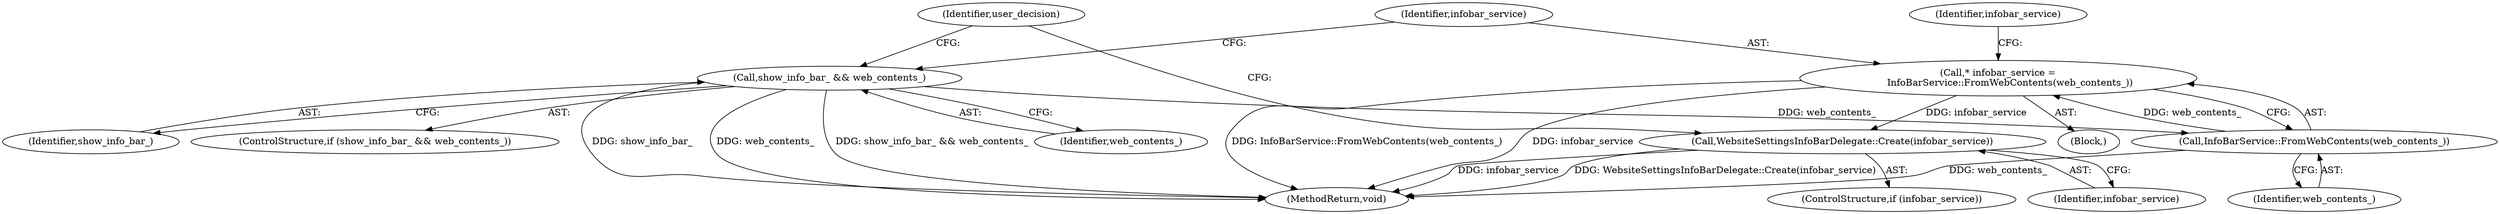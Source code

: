 digraph "0_Chrome_f2cba0d13b3a6d76dedede66731e5ca253d3b2af_2@pointer" {
"1000114" [label="(Call,WebsiteSettingsInfoBarDelegate::Create(infobar_service))"];
"1000108" [label="(Call,* infobar_service =\n        InfoBarService::FromWebContents(web_contents_))"];
"1000110" [label="(Call,InfoBarService::FromWebContents(web_contents_))"];
"1000103" [label="(Call,show_info_bar_ && web_contents_)"];
"1000109" [label="(Identifier,infobar_service)"];
"1000112" [label="(ControlStructure,if (infobar_service))"];
"1000110" [label="(Call,InfoBarService::FromWebContents(web_contents_))"];
"1000111" [label="(Identifier,web_contents_)"];
"1000104" [label="(Identifier,show_info_bar_)"];
"1000118" [label="(Identifier,user_decision)"];
"1000114" [label="(Call,WebsiteSettingsInfoBarDelegate::Create(infobar_service))"];
"1000102" [label="(ControlStructure,if (show_info_bar_ && web_contents_))"];
"1000127" [label="(MethodReturn,void)"];
"1000105" [label="(Identifier,web_contents_)"];
"1000115" [label="(Identifier,infobar_service)"];
"1000108" [label="(Call,* infobar_service =\n        InfoBarService::FromWebContents(web_contents_))"];
"1000113" [label="(Identifier,infobar_service)"];
"1000103" [label="(Call,show_info_bar_ && web_contents_)"];
"1000106" [label="(Block,)"];
"1000114" -> "1000112"  [label="AST: "];
"1000114" -> "1000115"  [label="CFG: "];
"1000115" -> "1000114"  [label="AST: "];
"1000118" -> "1000114"  [label="CFG: "];
"1000114" -> "1000127"  [label="DDG: WebsiteSettingsInfoBarDelegate::Create(infobar_service)"];
"1000114" -> "1000127"  [label="DDG: infobar_service"];
"1000108" -> "1000114"  [label="DDG: infobar_service"];
"1000108" -> "1000106"  [label="AST: "];
"1000108" -> "1000110"  [label="CFG: "];
"1000109" -> "1000108"  [label="AST: "];
"1000110" -> "1000108"  [label="AST: "];
"1000113" -> "1000108"  [label="CFG: "];
"1000108" -> "1000127"  [label="DDG: infobar_service"];
"1000108" -> "1000127"  [label="DDG: InfoBarService::FromWebContents(web_contents_)"];
"1000110" -> "1000108"  [label="DDG: web_contents_"];
"1000110" -> "1000111"  [label="CFG: "];
"1000111" -> "1000110"  [label="AST: "];
"1000110" -> "1000127"  [label="DDG: web_contents_"];
"1000103" -> "1000110"  [label="DDG: web_contents_"];
"1000103" -> "1000102"  [label="AST: "];
"1000103" -> "1000104"  [label="CFG: "];
"1000103" -> "1000105"  [label="CFG: "];
"1000104" -> "1000103"  [label="AST: "];
"1000105" -> "1000103"  [label="AST: "];
"1000109" -> "1000103"  [label="CFG: "];
"1000118" -> "1000103"  [label="CFG: "];
"1000103" -> "1000127"  [label="DDG: show_info_bar_"];
"1000103" -> "1000127"  [label="DDG: web_contents_"];
"1000103" -> "1000127"  [label="DDG: show_info_bar_ && web_contents_"];
}
